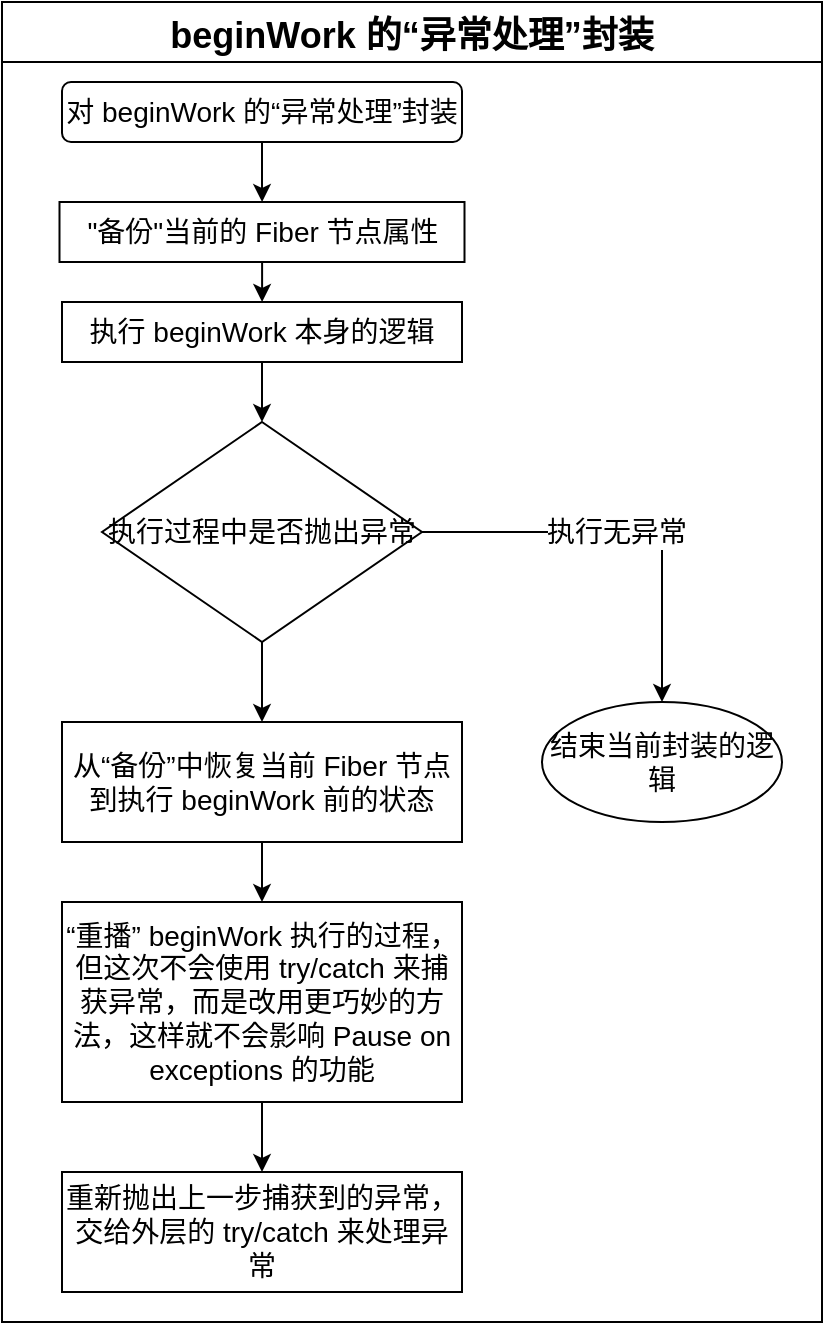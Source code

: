 <mxfile version="15.7.3" type="github">
  <diagram id="F4jNCUqd9gNcGUTaiuVI" name="第 1 页">
    <mxGraphModel dx="1554" dy="746" grid="1" gridSize="10" guides="1" tooltips="1" connect="1" arrows="1" fold="1" page="1" pageScale="1" pageWidth="827" pageHeight="1169" math="0" shadow="0">
      <root>
        <mxCell id="0" />
        <mxCell id="1" parent="0" />
        <mxCell id="HsAjzL98UpdGPzK0w2Jh-8" value="" style="edgeStyle=orthogonalEdgeStyle;rounded=0;orthogonalLoop=1;jettySize=auto;html=1;fontSize=14;" edge="1" parent="1" source="HsAjzL98UpdGPzK0w2Jh-2" target="HsAjzL98UpdGPzK0w2Jh-7">
          <mxGeometry relative="1" as="geometry" />
        </mxCell>
        <mxCell id="HsAjzL98UpdGPzK0w2Jh-2" value="&quot;备份&quot;当前的 Fiber 节点属性" style="rounded=0;whiteSpace=wrap;html=1;fontSize=14;" vertex="1" parent="1">
          <mxGeometry x="318.75" y="100" width="202.5" height="30" as="geometry" />
        </mxCell>
        <mxCell id="HsAjzL98UpdGPzK0w2Jh-6" value="" style="edgeStyle=orthogonalEdgeStyle;rounded=0;orthogonalLoop=1;jettySize=auto;html=1;fontSize=14;" edge="1" parent="1" source="HsAjzL98UpdGPzK0w2Jh-3" target="HsAjzL98UpdGPzK0w2Jh-2">
          <mxGeometry relative="1" as="geometry" />
        </mxCell>
        <mxCell id="HsAjzL98UpdGPzK0w2Jh-3" value="对 beginWork 的“异常处理”封装" style="rounded=1;whiteSpace=wrap;html=1;fontSize=14;" vertex="1" parent="1">
          <mxGeometry x="320" y="40" width="200" height="30" as="geometry" />
        </mxCell>
        <mxCell id="HsAjzL98UpdGPzK0w2Jh-10" value="" style="edgeStyle=orthogonalEdgeStyle;rounded=0;orthogonalLoop=1;jettySize=auto;html=1;exitX=1;exitY=0.5;exitDx=0;exitDy=0;fontSize=14;" edge="1" parent="1" source="HsAjzL98UpdGPzK0w2Jh-11" target="HsAjzL98UpdGPzK0w2Jh-9">
          <mxGeometry relative="1" as="geometry" />
        </mxCell>
        <mxCell id="HsAjzL98UpdGPzK0w2Jh-13" value="执行无异常" style="edgeLabel;html=1;align=center;verticalAlign=middle;resizable=0;points=[];fontSize=14;" vertex="1" connectable="0" parent="HsAjzL98UpdGPzK0w2Jh-10">
          <mxGeometry x="0.035" relative="1" as="geometry">
            <mxPoint x="-9" as="offset" />
          </mxGeometry>
        </mxCell>
        <mxCell id="HsAjzL98UpdGPzK0w2Jh-12" value="" style="edgeStyle=orthogonalEdgeStyle;rounded=0;orthogonalLoop=1;jettySize=auto;html=1;fontSize=14;" edge="1" parent="1" source="HsAjzL98UpdGPzK0w2Jh-7" target="HsAjzL98UpdGPzK0w2Jh-11">
          <mxGeometry relative="1" as="geometry" />
        </mxCell>
        <mxCell id="HsAjzL98UpdGPzK0w2Jh-7" value="执行 beginWork 本身的逻辑" style="whiteSpace=wrap;html=1;rounded=0;fontSize=14;" vertex="1" parent="1">
          <mxGeometry x="320" y="150" width="200" height="30" as="geometry" />
        </mxCell>
        <mxCell id="HsAjzL98UpdGPzK0w2Jh-9" value="结束当前封装的逻辑" style="ellipse;whiteSpace=wrap;html=1;rounded=0;fontSize=14;" vertex="1" parent="1">
          <mxGeometry x="560" y="350" width="120" height="60" as="geometry" />
        </mxCell>
        <mxCell id="HsAjzL98UpdGPzK0w2Jh-15" value="" style="edgeStyle=orthogonalEdgeStyle;rounded=0;orthogonalLoop=1;jettySize=auto;html=1;fontSize=14;" edge="1" parent="1" source="HsAjzL98UpdGPzK0w2Jh-11" target="HsAjzL98UpdGPzK0w2Jh-14">
          <mxGeometry relative="1" as="geometry" />
        </mxCell>
        <mxCell id="HsAjzL98UpdGPzK0w2Jh-11" value="执行过程中是否抛出异常" style="rhombus;whiteSpace=wrap;html=1;rounded=0;fontSize=14;" vertex="1" parent="1">
          <mxGeometry x="340" y="210" width="160" height="110" as="geometry" />
        </mxCell>
        <mxCell id="HsAjzL98UpdGPzK0w2Jh-17" value="" style="edgeStyle=orthogonalEdgeStyle;rounded=0;orthogonalLoop=1;jettySize=auto;html=1;fontSize=14;" edge="1" parent="1" source="HsAjzL98UpdGPzK0w2Jh-14" target="HsAjzL98UpdGPzK0w2Jh-16">
          <mxGeometry relative="1" as="geometry" />
        </mxCell>
        <mxCell id="HsAjzL98UpdGPzK0w2Jh-14" value="从“备份”中恢复当前 Fiber 节点到执行 beginWork 前的状态" style="whiteSpace=wrap;html=1;rounded=0;fontSize=14;" vertex="1" parent="1">
          <mxGeometry x="320" y="360" width="200" height="60" as="geometry" />
        </mxCell>
        <mxCell id="HsAjzL98UpdGPzK0w2Jh-19" value="" style="edgeStyle=orthogonalEdgeStyle;rounded=0;orthogonalLoop=1;jettySize=auto;html=1;fontSize=14;" edge="1" parent="1" source="HsAjzL98UpdGPzK0w2Jh-16" target="HsAjzL98UpdGPzK0w2Jh-18">
          <mxGeometry relative="1" as="geometry" />
        </mxCell>
        <mxCell id="HsAjzL98UpdGPzK0w2Jh-16" value="“重播” beginWork 执行的过程，但这次不会使用 try/catch 来捕获异常，而是改用更巧妙的方法，这样就不会影响&amp;nbsp;Pause on exceptions 的功能" style="whiteSpace=wrap;html=1;rounded=0;fontSize=14;" vertex="1" parent="1">
          <mxGeometry x="320" y="450" width="200" height="100" as="geometry" />
        </mxCell>
        <mxCell id="HsAjzL98UpdGPzK0w2Jh-18" value="重新抛出上一步捕获到的异常，交给外层的 try/catch 来处理异常" style="whiteSpace=wrap;html=1;rounded=0;fontSize=14;" vertex="1" parent="1">
          <mxGeometry x="320" y="585" width="200" height="60" as="geometry" />
        </mxCell>
        <mxCell id="HsAjzL98UpdGPzK0w2Jh-25" value="beginWork 的“异常处理”封装" style="swimlane;fontSize=18;startSize=30;" vertex="1" parent="1">
          <mxGeometry x="290" width="410" height="660" as="geometry" />
        </mxCell>
      </root>
    </mxGraphModel>
  </diagram>
</mxfile>
